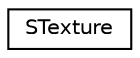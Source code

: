 digraph "Graphical Class Hierarchy"
{
  edge [fontname="Helvetica",fontsize="10",labelfontname="Helvetica",labelfontsize="10"];
  node [fontname="Helvetica",fontsize="10",shape=record];
  rankdir="LR";
  Node1 [label="STexture",height=0.2,width=0.4,color="black", fillcolor="white", style="filled",URL="$struct_s_texture.html"];
}
